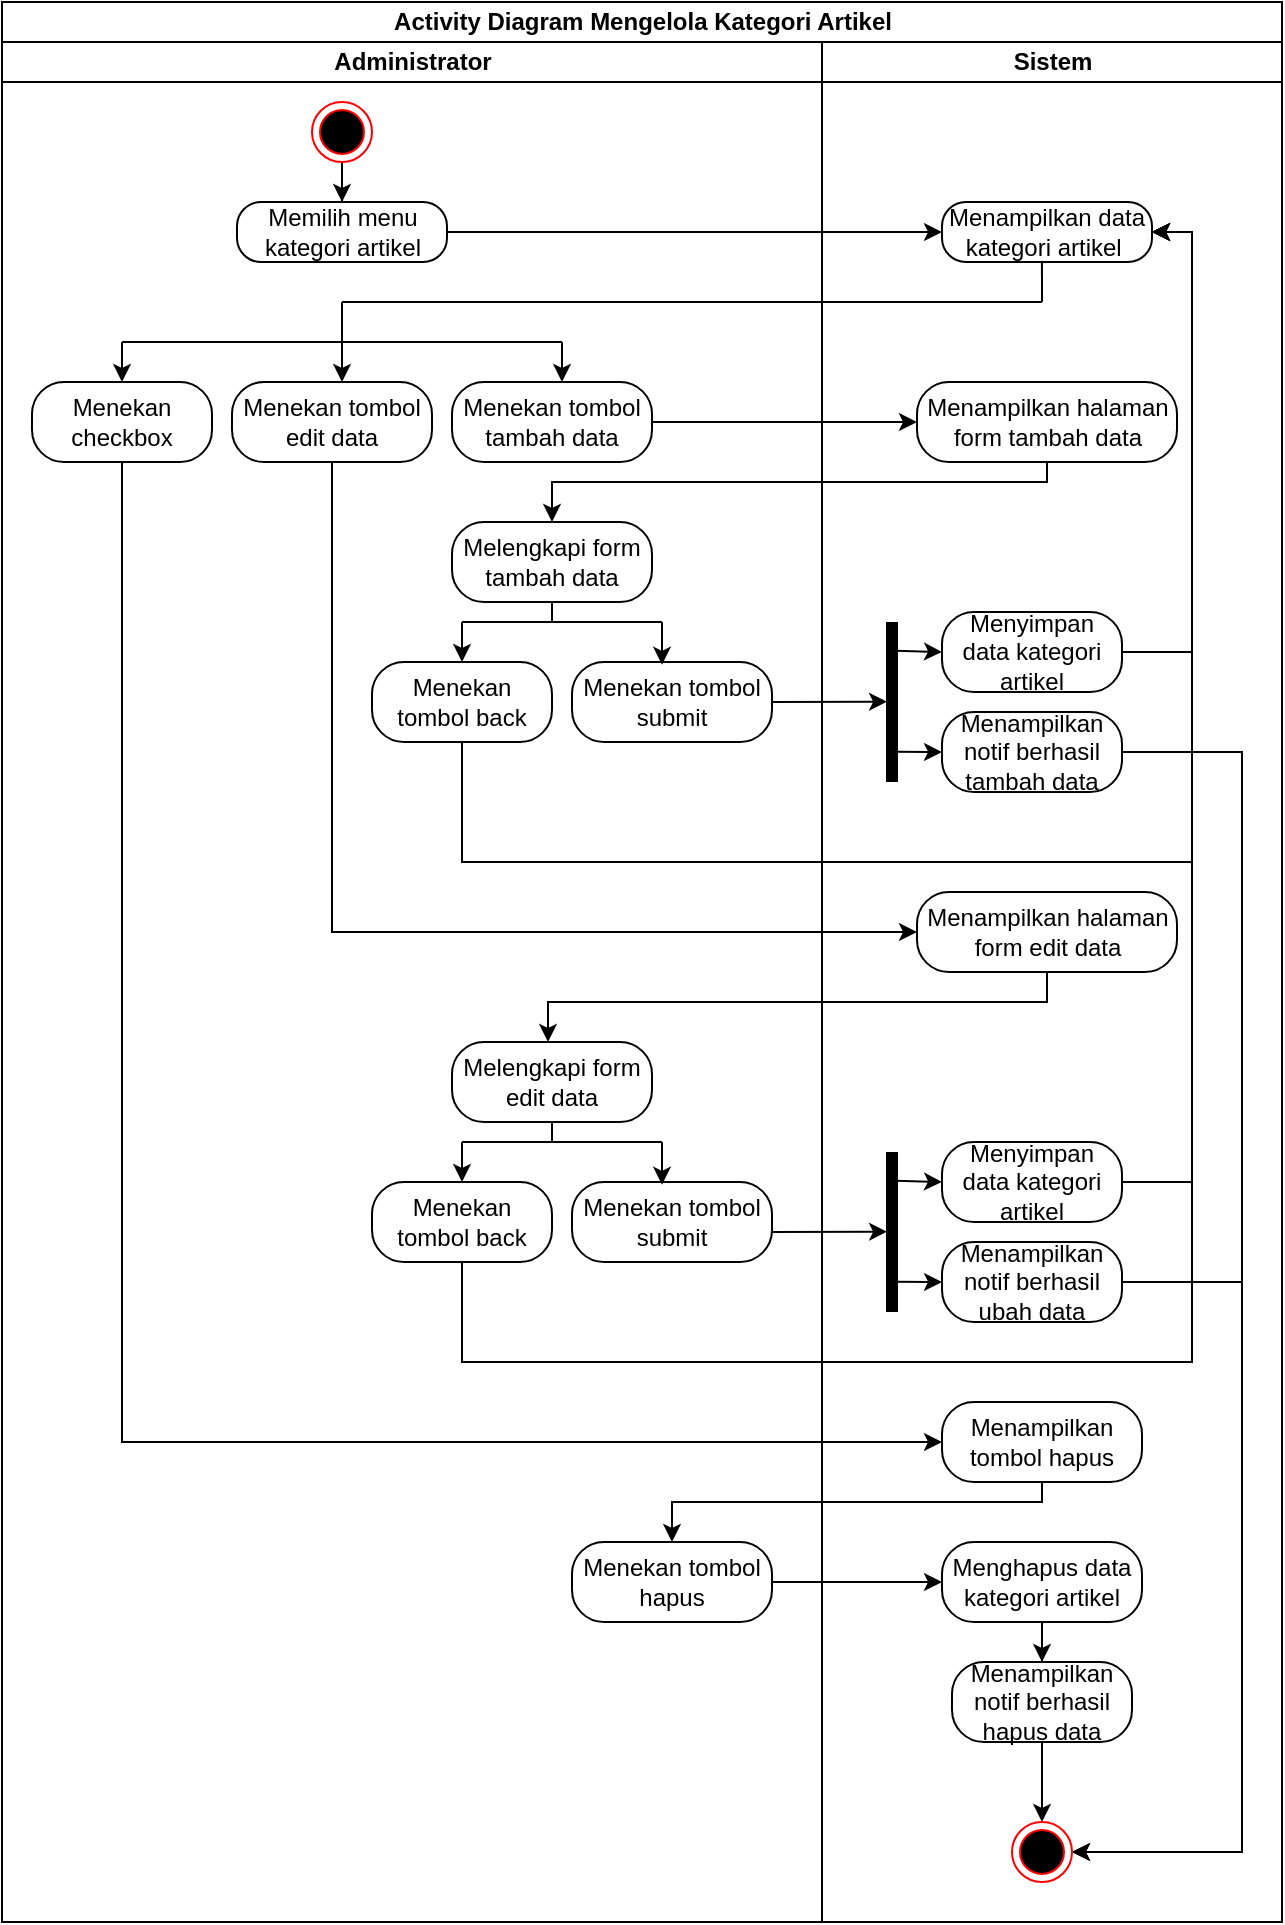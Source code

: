<mxfile version="20.8.16" type="device"><diagram name="Page-1" id="P80d8TK2CpIxUuam1P0S"><mxGraphModel dx="1219" dy="722" grid="1" gridSize="10" guides="1" tooltips="1" connect="1" arrows="1" fold="1" page="1" pageScale="1" pageWidth="850" pageHeight="1100" math="0" shadow="0"><root><mxCell id="0"/><mxCell id="1" parent="0"/><mxCell id="3Ilt1Ujg9a-rLmvlx9rO-1" value="Activity Diagram Mengelola Kategori Artikel" style="swimlane;childLayout=stackLayout;resizeParent=1;resizeParentMax=0;startSize=20;html=1;" vertex="1" parent="1"><mxGeometry x="60" y="1050" width="640" height="960" as="geometry"/></mxCell><mxCell id="3Ilt1Ujg9a-rLmvlx9rO-2" value="Administrator" style="swimlane;startSize=20;html=1;" vertex="1" parent="3Ilt1Ujg9a-rLmvlx9rO-1"><mxGeometry y="20" width="410" height="940" as="geometry"/></mxCell><mxCell id="3Ilt1Ujg9a-rLmvlx9rO-3" value="" style="edgeStyle=orthogonalEdgeStyle;rounded=0;orthogonalLoop=1;jettySize=auto;html=1;" edge="1" parent="3Ilt1Ujg9a-rLmvlx9rO-2" source="3Ilt1Ujg9a-rLmvlx9rO-4" target="3Ilt1Ujg9a-rLmvlx9rO-5"><mxGeometry relative="1" as="geometry"/></mxCell><mxCell id="3Ilt1Ujg9a-rLmvlx9rO-4" value="" style="ellipse;html=1;shape=endState;fillColor=#000000;strokeColor=#ff0000;" vertex="1" parent="3Ilt1Ujg9a-rLmvlx9rO-2"><mxGeometry x="155.0" y="30" width="30" height="30" as="geometry"/></mxCell><mxCell id="3Ilt1Ujg9a-rLmvlx9rO-5" value="Memilih menu kategori artikel" style="rounded=1;whiteSpace=wrap;html=1;arcSize=40;fontColor=#000000;fillColor=default;strokeColor=default;" vertex="1" parent="3Ilt1Ujg9a-rLmvlx9rO-2"><mxGeometry x="117.5" y="80" width="105" height="30" as="geometry"/></mxCell><mxCell id="3Ilt1Ujg9a-rLmvlx9rO-6" value="Menekan checkbox" style="rounded=1;whiteSpace=wrap;html=1;arcSize=40;fontColor=#000000;fillColor=default;strokeColor=default;" vertex="1" parent="3Ilt1Ujg9a-rLmvlx9rO-2"><mxGeometry x="15" y="170" width="90" height="40" as="geometry"/></mxCell><mxCell id="3Ilt1Ujg9a-rLmvlx9rO-7" value="Menekan tombol edit data" style="rounded=1;whiteSpace=wrap;html=1;arcSize=40;fontColor=#000000;fillColor=default;strokeColor=default;" vertex="1" parent="3Ilt1Ujg9a-rLmvlx9rO-2"><mxGeometry x="115" y="170" width="100" height="40" as="geometry"/></mxCell><mxCell id="3Ilt1Ujg9a-rLmvlx9rO-8" value="Menekan tombol tambah data" style="rounded=1;whiteSpace=wrap;html=1;arcSize=40;fontColor=#000000;fillColor=default;strokeColor=default;" vertex="1" parent="3Ilt1Ujg9a-rLmvlx9rO-2"><mxGeometry x="225" y="170" width="100" height="40" as="geometry"/></mxCell><mxCell id="3Ilt1Ujg9a-rLmvlx9rO-9" value="Melengkapi form tambah data" style="rounded=1;whiteSpace=wrap;html=1;arcSize=40;fontColor=#000000;fillColor=default;strokeColor=default;" vertex="1" parent="3Ilt1Ujg9a-rLmvlx9rO-2"><mxGeometry x="225" y="240" width="100" height="40" as="geometry"/></mxCell><mxCell id="3Ilt1Ujg9a-rLmvlx9rO-10" value="Menekan tombol back" style="rounded=1;whiteSpace=wrap;html=1;arcSize=40;fontColor=#000000;fillColor=default;strokeColor=default;" vertex="1" parent="3Ilt1Ujg9a-rLmvlx9rO-2"><mxGeometry x="185" y="310" width="90" height="40" as="geometry"/></mxCell><mxCell id="3Ilt1Ujg9a-rLmvlx9rO-11" value="Menekan tombol submit" style="rounded=1;whiteSpace=wrap;html=1;arcSize=40;fontColor=#000000;fillColor=default;strokeColor=default;" vertex="1" parent="3Ilt1Ujg9a-rLmvlx9rO-2"><mxGeometry x="285" y="310" width="100" height="40" as="geometry"/></mxCell><mxCell id="3Ilt1Ujg9a-rLmvlx9rO-12" value="Melengkapi form edit data" style="rounded=1;whiteSpace=wrap;html=1;arcSize=40;fontColor=#000000;fillColor=default;strokeColor=default;" vertex="1" parent="3Ilt1Ujg9a-rLmvlx9rO-2"><mxGeometry x="225" y="500" width="100" height="40" as="geometry"/></mxCell><mxCell id="3Ilt1Ujg9a-rLmvlx9rO-13" value="Menekan tombol back" style="rounded=1;whiteSpace=wrap;html=1;arcSize=40;fontColor=#000000;fillColor=default;strokeColor=default;" vertex="1" parent="3Ilt1Ujg9a-rLmvlx9rO-2"><mxGeometry x="185" y="570" width="90" height="40" as="geometry"/></mxCell><mxCell id="3Ilt1Ujg9a-rLmvlx9rO-14" value="Menekan tombol submit" style="rounded=1;whiteSpace=wrap;html=1;arcSize=40;fontColor=#000000;fillColor=default;strokeColor=default;" vertex="1" parent="3Ilt1Ujg9a-rLmvlx9rO-2"><mxGeometry x="285" y="570" width="100" height="40" as="geometry"/></mxCell><mxCell id="3Ilt1Ujg9a-rLmvlx9rO-15" value="" style="endArrow=none;html=1;rounded=0;exitX=0.5;exitY=1;exitDx=0;exitDy=0;" edge="1" parent="3Ilt1Ujg9a-rLmvlx9rO-2"><mxGeometry width="50" height="50" relative="1" as="geometry"><mxPoint x="275" y="540" as="sourcePoint"/><mxPoint x="275" y="550" as="targetPoint"/></mxGeometry></mxCell><mxCell id="3Ilt1Ujg9a-rLmvlx9rO-16" value="" style="endArrow=none;html=1;rounded=0;" edge="1" parent="3Ilt1Ujg9a-rLmvlx9rO-2"><mxGeometry width="50" height="50" relative="1" as="geometry"><mxPoint x="230" y="550" as="sourcePoint"/><mxPoint x="330" y="550" as="targetPoint"/></mxGeometry></mxCell><mxCell id="3Ilt1Ujg9a-rLmvlx9rO-17" value="" style="endArrow=classic;html=1;rounded=0;entryX=0.5;entryY=0;entryDx=0;entryDy=0;" edge="1" parent="3Ilt1Ujg9a-rLmvlx9rO-2" target="3Ilt1Ujg9a-rLmvlx9rO-13"><mxGeometry width="50" height="50" relative="1" as="geometry"><mxPoint x="230" y="550" as="sourcePoint"/><mxPoint x="300" y="490" as="targetPoint"/></mxGeometry></mxCell><mxCell id="3Ilt1Ujg9a-rLmvlx9rO-18" value="" style="endArrow=classic;html=1;rounded=0;entryX=0.45;entryY=0.035;entryDx=0;entryDy=0;entryPerimeter=0;" edge="1" parent="3Ilt1Ujg9a-rLmvlx9rO-2" target="3Ilt1Ujg9a-rLmvlx9rO-14"><mxGeometry width="50" height="50" relative="1" as="geometry"><mxPoint x="330" y="550" as="sourcePoint"/><mxPoint x="300" y="490" as="targetPoint"/></mxGeometry></mxCell><mxCell id="3Ilt1Ujg9a-rLmvlx9rO-19" value="Menekan tombol hapus" style="rounded=1;whiteSpace=wrap;html=1;arcSize=40;fontColor=#000000;fillColor=default;strokeColor=default;" vertex="1" parent="3Ilt1Ujg9a-rLmvlx9rO-2"><mxGeometry x="285" y="750" width="100" height="40" as="geometry"/></mxCell><mxCell id="3Ilt1Ujg9a-rLmvlx9rO-20" value="Sistem" style="swimlane;startSize=20;html=1;" vertex="1" parent="3Ilt1Ujg9a-rLmvlx9rO-1"><mxGeometry x="410" y="20" width="230" height="940" as="geometry"/></mxCell><mxCell id="3Ilt1Ujg9a-rLmvlx9rO-21" value="Menampilkan data kategori artikel&amp;nbsp;" style="rounded=1;whiteSpace=wrap;html=1;arcSize=40;fontColor=#000000;fillColor=default;strokeColor=default;" vertex="1" parent="3Ilt1Ujg9a-rLmvlx9rO-20"><mxGeometry x="60" y="80" width="105" height="30" as="geometry"/></mxCell><mxCell id="3Ilt1Ujg9a-rLmvlx9rO-22" value="Menampilkan halaman form tambah data" style="rounded=1;whiteSpace=wrap;html=1;arcSize=40;fontColor=#000000;fillColor=default;strokeColor=default;" vertex="1" parent="3Ilt1Ujg9a-rLmvlx9rO-20"><mxGeometry x="47.5" y="170" width="130" height="40" as="geometry"/></mxCell><mxCell id="3Ilt1Ujg9a-rLmvlx9rO-23" value="" style="shape=line;html=1;strokeWidth=6;strokeColor=default;rotation=90;" vertex="1" parent="3Ilt1Ujg9a-rLmvlx9rO-20"><mxGeometry x="-5" y="325" width="80" height="10" as="geometry"/></mxCell><mxCell id="3Ilt1Ujg9a-rLmvlx9rO-24" style="edgeStyle=orthogonalEdgeStyle;rounded=0;orthogonalLoop=1;jettySize=auto;html=1;entryX=1;entryY=0.5;entryDx=0;entryDy=0;" edge="1" parent="3Ilt1Ujg9a-rLmvlx9rO-20" source="3Ilt1Ujg9a-rLmvlx9rO-25" target="3Ilt1Ujg9a-rLmvlx9rO-21"><mxGeometry relative="1" as="geometry"><Array as="points"><mxPoint x="185" y="305"/><mxPoint x="185" y="95"/></Array></mxGeometry></mxCell><mxCell id="3Ilt1Ujg9a-rLmvlx9rO-25" value="Menyimpan data kategori artikel" style="rounded=1;whiteSpace=wrap;html=1;arcSize=40;fontColor=#000000;fillColor=default;strokeColor=default;" vertex="1" parent="3Ilt1Ujg9a-rLmvlx9rO-20"><mxGeometry x="60" y="285" width="90" height="40" as="geometry"/></mxCell><mxCell id="3Ilt1Ujg9a-rLmvlx9rO-26" style="edgeStyle=orthogonalEdgeStyle;rounded=0;orthogonalLoop=1;jettySize=auto;html=1;entryX=1;entryY=0.5;entryDx=0;entryDy=0;" edge="1" parent="3Ilt1Ujg9a-rLmvlx9rO-20" source="3Ilt1Ujg9a-rLmvlx9rO-27" target="3Ilt1Ujg9a-rLmvlx9rO-44"><mxGeometry relative="1" as="geometry"><Array as="points"><mxPoint x="210" y="355"/><mxPoint x="210" y="905"/></Array></mxGeometry></mxCell><mxCell id="3Ilt1Ujg9a-rLmvlx9rO-27" value="Menampilkan notif berhasil tambah data" style="rounded=1;whiteSpace=wrap;html=1;arcSize=40;fontColor=#000000;fillColor=default;strokeColor=default;" vertex="1" parent="3Ilt1Ujg9a-rLmvlx9rO-20"><mxGeometry x="60" y="335" width="90" height="40" as="geometry"/></mxCell><mxCell id="3Ilt1Ujg9a-rLmvlx9rO-28" value="" style="endArrow=classic;html=1;rounded=0;entryX=0;entryY=0.5;entryDx=0;entryDy=0;exitX=0.18;exitY=0.3;exitDx=0;exitDy=0;exitPerimeter=0;" edge="1" parent="3Ilt1Ujg9a-rLmvlx9rO-20" source="3Ilt1Ujg9a-rLmvlx9rO-23" target="3Ilt1Ujg9a-rLmvlx9rO-25"><mxGeometry width="50" height="50" relative="1" as="geometry"><mxPoint x="-70" y="250" as="sourcePoint"/><mxPoint x="-20" y="200" as="targetPoint"/></mxGeometry></mxCell><mxCell id="3Ilt1Ujg9a-rLmvlx9rO-29" value="" style="endArrow=classic;html=1;rounded=0;entryX=0;entryY=0.5;entryDx=0;entryDy=0;exitX=0.811;exitY=0.259;exitDx=0;exitDy=0;exitPerimeter=0;" edge="1" parent="3Ilt1Ujg9a-rLmvlx9rO-20" source="3Ilt1Ujg9a-rLmvlx9rO-23" target="3Ilt1Ujg9a-rLmvlx9rO-27"><mxGeometry width="50" height="50" relative="1" as="geometry"><mxPoint x="-40" y="290" as="sourcePoint"/><mxPoint x="10" y="240" as="targetPoint"/></mxGeometry></mxCell><mxCell id="3Ilt1Ujg9a-rLmvlx9rO-30" value="Menampilkan halaman form edit data" style="rounded=1;whiteSpace=wrap;html=1;arcSize=40;fontColor=#000000;fillColor=default;strokeColor=default;" vertex="1" parent="3Ilt1Ujg9a-rLmvlx9rO-20"><mxGeometry x="47.5" y="425" width="130" height="40" as="geometry"/></mxCell><mxCell id="3Ilt1Ujg9a-rLmvlx9rO-31" value="" style="shape=line;html=1;strokeWidth=6;strokeColor=default;rotation=90;" vertex="1" parent="3Ilt1Ujg9a-rLmvlx9rO-20"><mxGeometry x="-5" y="590" width="80" height="10" as="geometry"/></mxCell><mxCell id="3Ilt1Ujg9a-rLmvlx9rO-32" style="edgeStyle=orthogonalEdgeStyle;rounded=0;orthogonalLoop=1;jettySize=auto;html=1;entryX=1;entryY=0.5;entryDx=0;entryDy=0;" edge="1" parent="3Ilt1Ujg9a-rLmvlx9rO-20" source="3Ilt1Ujg9a-rLmvlx9rO-33" target="3Ilt1Ujg9a-rLmvlx9rO-21"><mxGeometry relative="1" as="geometry"><Array as="points"><mxPoint x="185" y="570"/><mxPoint x="185" y="95"/></Array></mxGeometry></mxCell><mxCell id="3Ilt1Ujg9a-rLmvlx9rO-33" value="Menyimpan data kategori artikel" style="rounded=1;whiteSpace=wrap;html=1;arcSize=40;fontColor=#000000;fillColor=default;strokeColor=default;" vertex="1" parent="3Ilt1Ujg9a-rLmvlx9rO-20"><mxGeometry x="60" y="550" width="90" height="40" as="geometry"/></mxCell><mxCell id="3Ilt1Ujg9a-rLmvlx9rO-34" value="" style="endArrow=classic;html=1;rounded=0;entryX=0;entryY=0.5;entryDx=0;entryDy=0;exitX=0.18;exitY=0.3;exitDx=0;exitDy=0;exitPerimeter=0;" edge="1" parent="3Ilt1Ujg9a-rLmvlx9rO-20" source="3Ilt1Ujg9a-rLmvlx9rO-31" target="3Ilt1Ujg9a-rLmvlx9rO-33"><mxGeometry width="50" height="50" relative="1" as="geometry"><mxPoint x="-70" y="515" as="sourcePoint"/><mxPoint x="-20" y="465" as="targetPoint"/></mxGeometry></mxCell><mxCell id="3Ilt1Ujg9a-rLmvlx9rO-35" style="edgeStyle=orthogonalEdgeStyle;rounded=0;orthogonalLoop=1;jettySize=auto;html=1;entryX=1;entryY=0.5;entryDx=0;entryDy=0;" edge="1" parent="3Ilt1Ujg9a-rLmvlx9rO-20" source="3Ilt1Ujg9a-rLmvlx9rO-36" target="3Ilt1Ujg9a-rLmvlx9rO-44"><mxGeometry relative="1" as="geometry"><Array as="points"><mxPoint x="210" y="620"/><mxPoint x="210" y="905"/></Array></mxGeometry></mxCell><mxCell id="3Ilt1Ujg9a-rLmvlx9rO-36" value="Menampilkan notif berhasil ubah data" style="rounded=1;whiteSpace=wrap;html=1;arcSize=40;fontColor=#000000;fillColor=default;strokeColor=default;" vertex="1" parent="3Ilt1Ujg9a-rLmvlx9rO-20"><mxGeometry x="60" y="600" width="90" height="40" as="geometry"/></mxCell><mxCell id="3Ilt1Ujg9a-rLmvlx9rO-37" value="" style="endArrow=classic;html=1;rounded=0;entryX=0;entryY=0.5;entryDx=0;entryDy=0;exitX=0.811;exitY=0.259;exitDx=0;exitDy=0;exitPerimeter=0;" edge="1" parent="3Ilt1Ujg9a-rLmvlx9rO-20" source="3Ilt1Ujg9a-rLmvlx9rO-31" target="3Ilt1Ujg9a-rLmvlx9rO-36"><mxGeometry width="50" height="50" relative="1" as="geometry"><mxPoint x="-40" y="555" as="sourcePoint"/><mxPoint x="10" y="505" as="targetPoint"/></mxGeometry></mxCell><mxCell id="3Ilt1Ujg9a-rLmvlx9rO-38" value="" style="endArrow=classic;html=1;rounded=0;exitX=1;exitY=0.5;exitDx=0;exitDy=0;entryX=0.498;entryY=0.745;entryDx=0;entryDy=0;entryPerimeter=0;" edge="1" parent="3Ilt1Ujg9a-rLmvlx9rO-20" target="3Ilt1Ujg9a-rLmvlx9rO-31"><mxGeometry width="50" height="50" relative="1" as="geometry"><mxPoint x="-25" y="595" as="sourcePoint"/><mxPoint x="-190" y="515" as="targetPoint"/></mxGeometry></mxCell><mxCell id="3Ilt1Ujg9a-rLmvlx9rO-39" value="Menampilkan tombol hapus" style="rounded=1;whiteSpace=wrap;html=1;arcSize=40;fontColor=#000000;fillColor=default;strokeColor=default;" vertex="1" parent="3Ilt1Ujg9a-rLmvlx9rO-20"><mxGeometry x="60" y="680" width="100" height="40" as="geometry"/></mxCell><mxCell id="3Ilt1Ujg9a-rLmvlx9rO-40" value="" style="edgeStyle=orthogonalEdgeStyle;rounded=0;orthogonalLoop=1;jettySize=auto;html=1;" edge="1" parent="3Ilt1Ujg9a-rLmvlx9rO-20" source="3Ilt1Ujg9a-rLmvlx9rO-41" target="3Ilt1Ujg9a-rLmvlx9rO-43"><mxGeometry relative="1" as="geometry"/></mxCell><mxCell id="3Ilt1Ujg9a-rLmvlx9rO-41" value="Menghapus data kategori artikel" style="rounded=1;whiteSpace=wrap;html=1;arcSize=40;fontColor=#000000;fillColor=default;strokeColor=default;" vertex="1" parent="3Ilt1Ujg9a-rLmvlx9rO-20"><mxGeometry x="60" y="750" width="100" height="40" as="geometry"/></mxCell><mxCell id="3Ilt1Ujg9a-rLmvlx9rO-42" value="" style="edgeStyle=orthogonalEdgeStyle;rounded=0;orthogonalLoop=1;jettySize=auto;html=1;" edge="1" parent="3Ilt1Ujg9a-rLmvlx9rO-20" source="3Ilt1Ujg9a-rLmvlx9rO-43" target="3Ilt1Ujg9a-rLmvlx9rO-44"><mxGeometry relative="1" as="geometry"/></mxCell><mxCell id="3Ilt1Ujg9a-rLmvlx9rO-43" value="Menampilkan notif berhasil hapus data" style="rounded=1;whiteSpace=wrap;html=1;arcSize=40;fontColor=#000000;fillColor=default;strokeColor=default;" vertex="1" parent="3Ilt1Ujg9a-rLmvlx9rO-20"><mxGeometry x="65" y="810" width="90" height="40" as="geometry"/></mxCell><mxCell id="3Ilt1Ujg9a-rLmvlx9rO-44" value="" style="ellipse;html=1;shape=endState;fillColor=#000000;strokeColor=#ff0000;" vertex="1" parent="3Ilt1Ujg9a-rLmvlx9rO-20"><mxGeometry x="95" y="890" width="30" height="30" as="geometry"/></mxCell><mxCell id="3Ilt1Ujg9a-rLmvlx9rO-45" style="edgeStyle=orthogonalEdgeStyle;rounded=0;orthogonalLoop=1;jettySize=auto;html=1;entryX=0;entryY=0.5;entryDx=0;entryDy=0;" edge="1" parent="3Ilt1Ujg9a-rLmvlx9rO-1" source="3Ilt1Ujg9a-rLmvlx9rO-5" target="3Ilt1Ujg9a-rLmvlx9rO-21"><mxGeometry relative="1" as="geometry"/></mxCell><mxCell id="3Ilt1Ujg9a-rLmvlx9rO-46" value="" style="edgeStyle=orthogonalEdgeStyle;rounded=0;orthogonalLoop=1;jettySize=auto;html=1;" edge="1" parent="3Ilt1Ujg9a-rLmvlx9rO-1" source="3Ilt1Ujg9a-rLmvlx9rO-8" target="3Ilt1Ujg9a-rLmvlx9rO-22"><mxGeometry relative="1" as="geometry"/></mxCell><mxCell id="3Ilt1Ujg9a-rLmvlx9rO-47" style="edgeStyle=orthogonalEdgeStyle;rounded=0;orthogonalLoop=1;jettySize=auto;html=1;entryX=1;entryY=0.5;entryDx=0;entryDy=0;" edge="1" parent="3Ilt1Ujg9a-rLmvlx9rO-1" source="3Ilt1Ujg9a-rLmvlx9rO-10" target="3Ilt1Ujg9a-rLmvlx9rO-21"><mxGeometry relative="1" as="geometry"><Array as="points"><mxPoint x="230" y="430"/><mxPoint x="595" y="430"/><mxPoint x="595" y="115"/></Array></mxGeometry></mxCell><mxCell id="3Ilt1Ujg9a-rLmvlx9rO-48" value="" style="endArrow=classic;html=1;rounded=0;exitX=1;exitY=0.5;exitDx=0;exitDy=0;entryX=0.498;entryY=0.745;entryDx=0;entryDy=0;entryPerimeter=0;" edge="1" parent="3Ilt1Ujg9a-rLmvlx9rO-1" source="3Ilt1Ujg9a-rLmvlx9rO-11" target="3Ilt1Ujg9a-rLmvlx9rO-23"><mxGeometry width="50" height="50" relative="1" as="geometry"><mxPoint x="170" y="320" as="sourcePoint"/><mxPoint x="220" y="270" as="targetPoint"/></mxGeometry></mxCell><mxCell id="3Ilt1Ujg9a-rLmvlx9rO-49" style="edgeStyle=orthogonalEdgeStyle;rounded=0;orthogonalLoop=1;jettySize=auto;html=1;" edge="1" parent="3Ilt1Ujg9a-rLmvlx9rO-1" source="3Ilt1Ujg9a-rLmvlx9rO-7" target="3Ilt1Ujg9a-rLmvlx9rO-30"><mxGeometry relative="1" as="geometry"><Array as="points"><mxPoint x="165" y="465"/></Array></mxGeometry></mxCell><mxCell id="3Ilt1Ujg9a-rLmvlx9rO-50" style="edgeStyle=orthogonalEdgeStyle;rounded=0;orthogonalLoop=1;jettySize=auto;html=1;" edge="1" parent="3Ilt1Ujg9a-rLmvlx9rO-1" source="3Ilt1Ujg9a-rLmvlx9rO-22" target="3Ilt1Ujg9a-rLmvlx9rO-9"><mxGeometry relative="1" as="geometry"><Array as="points"><mxPoint x="522" y="240"/><mxPoint x="275" y="240"/></Array></mxGeometry></mxCell><mxCell id="3Ilt1Ujg9a-rLmvlx9rO-51" style="edgeStyle=orthogonalEdgeStyle;rounded=0;orthogonalLoop=1;jettySize=auto;html=1;" edge="1" parent="3Ilt1Ujg9a-rLmvlx9rO-1" source="3Ilt1Ujg9a-rLmvlx9rO-30" target="3Ilt1Ujg9a-rLmvlx9rO-12"><mxGeometry relative="1" as="geometry"><Array as="points"><mxPoint x="523" y="500"/><mxPoint x="273" y="500"/></Array></mxGeometry></mxCell><mxCell id="3Ilt1Ujg9a-rLmvlx9rO-52" style="edgeStyle=orthogonalEdgeStyle;rounded=0;orthogonalLoop=1;jettySize=auto;html=1;entryX=1;entryY=0.5;entryDx=0;entryDy=0;" edge="1" parent="3Ilt1Ujg9a-rLmvlx9rO-1" source="3Ilt1Ujg9a-rLmvlx9rO-13" target="3Ilt1Ujg9a-rLmvlx9rO-21"><mxGeometry relative="1" as="geometry"><Array as="points"><mxPoint x="230" y="680"/><mxPoint x="595" y="680"/><mxPoint x="595" y="115"/></Array></mxGeometry></mxCell><mxCell id="3Ilt1Ujg9a-rLmvlx9rO-53" style="edgeStyle=orthogonalEdgeStyle;rounded=0;orthogonalLoop=1;jettySize=auto;html=1;entryX=0;entryY=0.5;entryDx=0;entryDy=0;" edge="1" parent="3Ilt1Ujg9a-rLmvlx9rO-1" source="3Ilt1Ujg9a-rLmvlx9rO-6" target="3Ilt1Ujg9a-rLmvlx9rO-39"><mxGeometry relative="1" as="geometry"><Array as="points"><mxPoint x="60" y="720"/></Array></mxGeometry></mxCell><mxCell id="3Ilt1Ujg9a-rLmvlx9rO-54" style="edgeStyle=orthogonalEdgeStyle;rounded=0;orthogonalLoop=1;jettySize=auto;html=1;entryX=0.5;entryY=0;entryDx=0;entryDy=0;" edge="1" parent="3Ilt1Ujg9a-rLmvlx9rO-1" source="3Ilt1Ujg9a-rLmvlx9rO-39" target="3Ilt1Ujg9a-rLmvlx9rO-19"><mxGeometry relative="1" as="geometry"><Array as="points"><mxPoint x="520" y="750"/><mxPoint x="335" y="750"/></Array></mxGeometry></mxCell><mxCell id="3Ilt1Ujg9a-rLmvlx9rO-55" value="" style="edgeStyle=orthogonalEdgeStyle;rounded=0;orthogonalLoop=1;jettySize=auto;html=1;" edge="1" parent="3Ilt1Ujg9a-rLmvlx9rO-1" source="3Ilt1Ujg9a-rLmvlx9rO-19" target="3Ilt1Ujg9a-rLmvlx9rO-41"><mxGeometry relative="1" as="geometry"/></mxCell><mxCell id="3Ilt1Ujg9a-rLmvlx9rO-56" value="" style="endArrow=none;html=1;rounded=0;entryX=0.476;entryY=0.985;entryDx=0;entryDy=0;entryPerimeter=0;" edge="1" parent="1" target="3Ilt1Ujg9a-rLmvlx9rO-21"><mxGeometry width="50" height="50" relative="1" as="geometry"><mxPoint x="580" y="1200" as="sourcePoint"/><mxPoint x="370" y="1280" as="targetPoint"/></mxGeometry></mxCell><mxCell id="3Ilt1Ujg9a-rLmvlx9rO-57" value="" style="endArrow=none;html=1;rounded=0;" edge="1" parent="1"><mxGeometry width="50" height="50" relative="1" as="geometry"><mxPoint x="230" y="1200" as="sourcePoint"/><mxPoint x="580" y="1200" as="targetPoint"/></mxGeometry></mxCell><mxCell id="3Ilt1Ujg9a-rLmvlx9rO-58" value="" style="endArrow=none;html=1;rounded=0;" edge="1" parent="1"><mxGeometry width="50" height="50" relative="1" as="geometry"><mxPoint x="120" y="1220" as="sourcePoint"/><mxPoint x="340" y="1220" as="targetPoint"/></mxGeometry></mxCell><mxCell id="3Ilt1Ujg9a-rLmvlx9rO-59" value="" style="endArrow=none;html=1;rounded=0;" edge="1" parent="1"><mxGeometry width="50" height="50" relative="1" as="geometry"><mxPoint x="230" y="1200" as="sourcePoint"/><mxPoint x="230" y="1220" as="targetPoint"/></mxGeometry></mxCell><mxCell id="3Ilt1Ujg9a-rLmvlx9rO-60" value="" style="endArrow=classic;html=1;rounded=0;entryX=0.5;entryY=0;entryDx=0;entryDy=0;" edge="1" parent="1" target="3Ilt1Ujg9a-rLmvlx9rO-6"><mxGeometry width="50" height="50" relative="1" as="geometry"><mxPoint x="120" y="1220" as="sourcePoint"/><mxPoint x="380" y="1110" as="targetPoint"/></mxGeometry></mxCell><mxCell id="3Ilt1Ujg9a-rLmvlx9rO-61" value="" style="endArrow=classic;html=1;rounded=0;" edge="1" parent="1"><mxGeometry width="50" height="50" relative="1" as="geometry"><mxPoint x="230" y="1220" as="sourcePoint"/><mxPoint x="230" y="1240" as="targetPoint"/></mxGeometry></mxCell><mxCell id="3Ilt1Ujg9a-rLmvlx9rO-62" value="" style="endArrow=classic;html=1;rounded=0;" edge="1" parent="1"><mxGeometry width="50" height="50" relative="1" as="geometry"><mxPoint x="340" y="1220" as="sourcePoint"/><mxPoint x="340" y="1240" as="targetPoint"/></mxGeometry></mxCell><mxCell id="3Ilt1Ujg9a-rLmvlx9rO-63" value="" style="endArrow=none;html=1;rounded=0;exitX=0.5;exitY=1;exitDx=0;exitDy=0;" edge="1" parent="1" source="3Ilt1Ujg9a-rLmvlx9rO-9"><mxGeometry width="50" height="50" relative="1" as="geometry"><mxPoint x="260" y="1280" as="sourcePoint"/><mxPoint x="335" y="1360" as="targetPoint"/></mxGeometry></mxCell><mxCell id="3Ilt1Ujg9a-rLmvlx9rO-64" value="" style="endArrow=none;html=1;rounded=0;" edge="1" parent="1"><mxGeometry width="50" height="50" relative="1" as="geometry"><mxPoint x="290" y="1360" as="sourcePoint"/><mxPoint x="390" y="1360" as="targetPoint"/></mxGeometry></mxCell><mxCell id="3Ilt1Ujg9a-rLmvlx9rO-65" value="" style="endArrow=classic;html=1;rounded=0;entryX=0.5;entryY=0;entryDx=0;entryDy=0;" edge="1" parent="1" target="3Ilt1Ujg9a-rLmvlx9rO-10"><mxGeometry width="50" height="50" relative="1" as="geometry"><mxPoint x="290" y="1360" as="sourcePoint"/><mxPoint x="360" y="1300" as="targetPoint"/></mxGeometry></mxCell><mxCell id="3Ilt1Ujg9a-rLmvlx9rO-66" value="" style="endArrow=classic;html=1;rounded=0;entryX=0.45;entryY=0.035;entryDx=0;entryDy=0;entryPerimeter=0;" edge="1" parent="1" target="3Ilt1Ujg9a-rLmvlx9rO-11"><mxGeometry width="50" height="50" relative="1" as="geometry"><mxPoint x="390" y="1360" as="sourcePoint"/><mxPoint x="360" y="1300" as="targetPoint"/></mxGeometry></mxCell></root></mxGraphModel></diagram></mxfile>